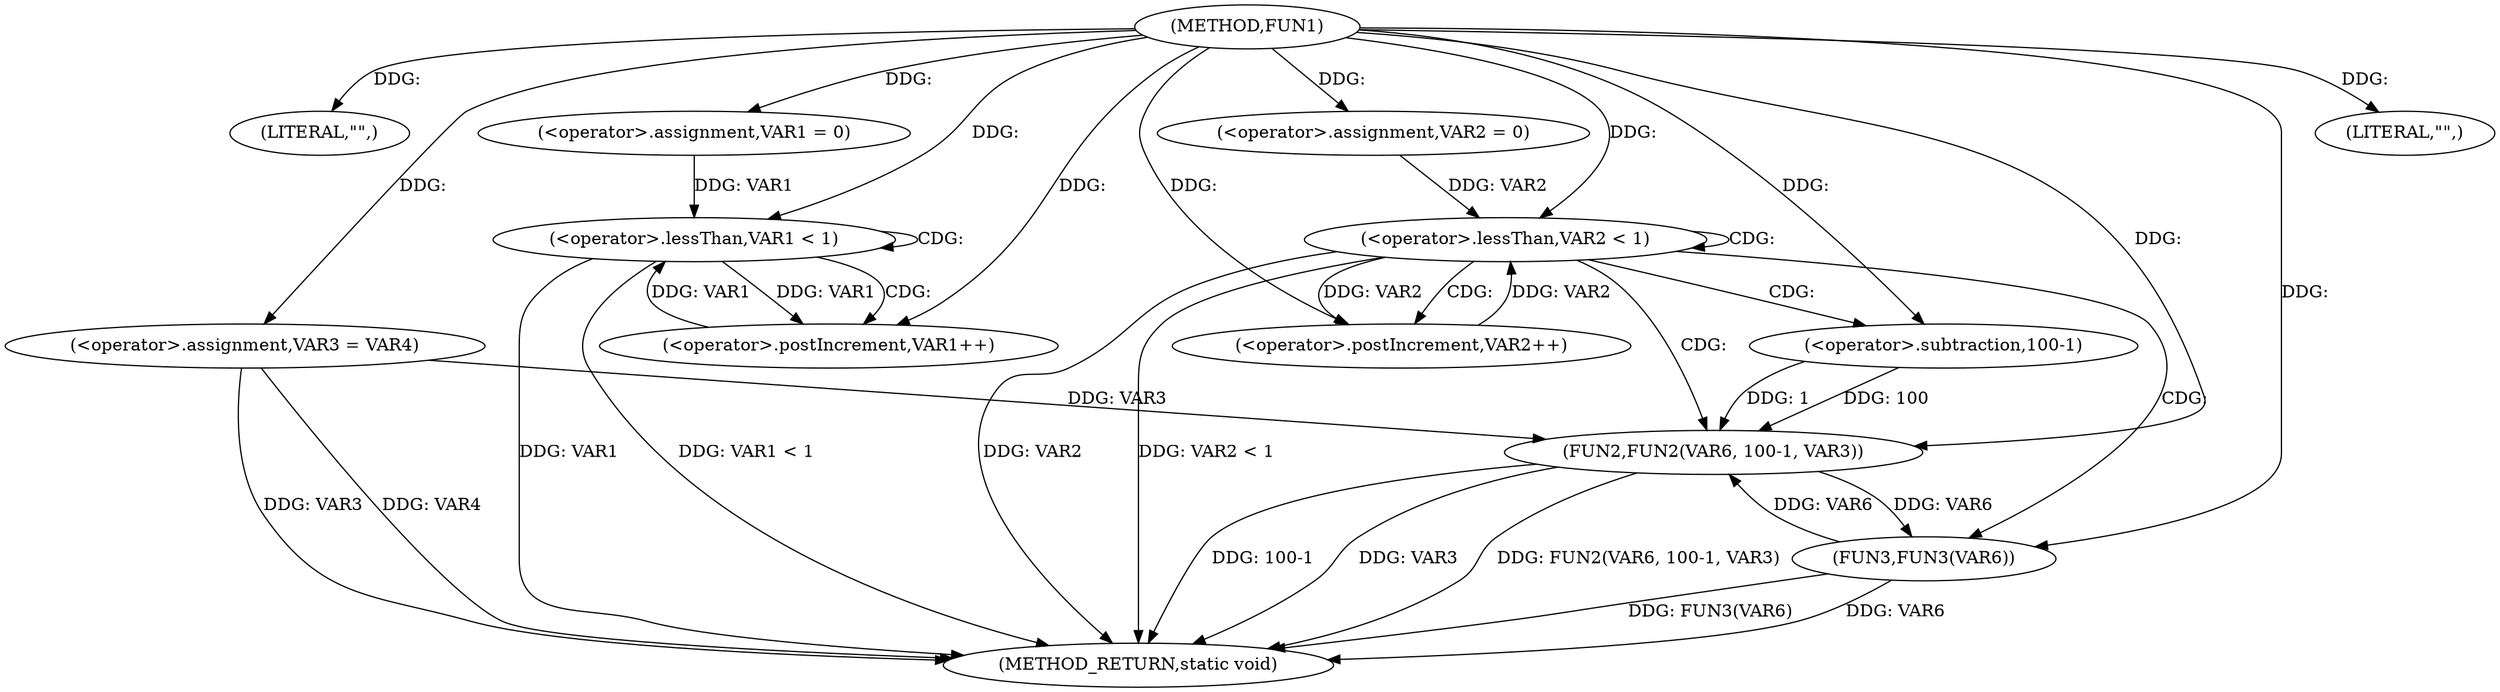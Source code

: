 digraph FUN1 {  
"1000100" [label = "(METHOD,FUN1)" ]
"1000139" [label = "(METHOD_RETURN,static void)" ]
"1000105" [label = "(LITERAL,\"\",)" ]
"1000106" [label = "(<operator>.assignment,VAR3 = VAR4)" ]
"1000110" [label = "(<operator>.assignment,VAR1 = 0)" ]
"1000113" [label = "(<operator>.lessThan,VAR1 < 1)" ]
"1000116" [label = "(<operator>.postIncrement,VAR1++)" ]
"1000120" [label = "(<operator>.assignment,VAR2 = 0)" ]
"1000123" [label = "(<operator>.lessThan,VAR2 < 1)" ]
"1000126" [label = "(<operator>.postIncrement,VAR2++)" ]
"1000130" [label = "(LITERAL,\"\",)" ]
"1000131" [label = "(FUN2,FUN2(VAR6, 100-1, VAR3))" ]
"1000133" [label = "(<operator>.subtraction,100-1)" ]
"1000137" [label = "(FUN3,FUN3(VAR6))" ]
  "1000106" -> "1000139"  [ label = "DDG: VAR4"] 
  "1000106" -> "1000139"  [ label = "DDG: VAR3"] 
  "1000113" -> "1000139"  [ label = "DDG: VAR1"] 
  "1000123" -> "1000139"  [ label = "DDG: VAR2 < 1"] 
  "1000131" -> "1000139"  [ label = "DDG: 100-1"] 
  "1000131" -> "1000139"  [ label = "DDG: VAR3"] 
  "1000137" -> "1000139"  [ label = "DDG: VAR6"] 
  "1000113" -> "1000139"  [ label = "DDG: VAR1 < 1"] 
  "1000137" -> "1000139"  [ label = "DDG: FUN3(VAR6)"] 
  "1000131" -> "1000139"  [ label = "DDG: FUN2(VAR6, 100-1, VAR3)"] 
  "1000123" -> "1000139"  [ label = "DDG: VAR2"] 
  "1000100" -> "1000105"  [ label = "DDG: "] 
  "1000100" -> "1000106"  [ label = "DDG: "] 
  "1000100" -> "1000110"  [ label = "DDG: "] 
  "1000116" -> "1000113"  [ label = "DDG: VAR1"] 
  "1000110" -> "1000113"  [ label = "DDG: VAR1"] 
  "1000100" -> "1000113"  [ label = "DDG: "] 
  "1000113" -> "1000116"  [ label = "DDG: VAR1"] 
  "1000100" -> "1000116"  [ label = "DDG: "] 
  "1000100" -> "1000120"  [ label = "DDG: "] 
  "1000120" -> "1000123"  [ label = "DDG: VAR2"] 
  "1000126" -> "1000123"  [ label = "DDG: VAR2"] 
  "1000100" -> "1000123"  [ label = "DDG: "] 
  "1000123" -> "1000126"  [ label = "DDG: VAR2"] 
  "1000100" -> "1000126"  [ label = "DDG: "] 
  "1000100" -> "1000130"  [ label = "DDG: "] 
  "1000137" -> "1000131"  [ label = "DDG: VAR6"] 
  "1000100" -> "1000131"  [ label = "DDG: "] 
  "1000133" -> "1000131"  [ label = "DDG: 100"] 
  "1000133" -> "1000131"  [ label = "DDG: 1"] 
  "1000100" -> "1000133"  [ label = "DDG: "] 
  "1000106" -> "1000131"  [ label = "DDG: VAR3"] 
  "1000131" -> "1000137"  [ label = "DDG: VAR6"] 
  "1000100" -> "1000137"  [ label = "DDG: "] 
  "1000113" -> "1000116"  [ label = "CDG: "] 
  "1000113" -> "1000113"  [ label = "CDG: "] 
  "1000123" -> "1000137"  [ label = "CDG: "] 
  "1000123" -> "1000123"  [ label = "CDG: "] 
  "1000123" -> "1000131"  [ label = "CDG: "] 
  "1000123" -> "1000133"  [ label = "CDG: "] 
  "1000123" -> "1000126"  [ label = "CDG: "] 
}
